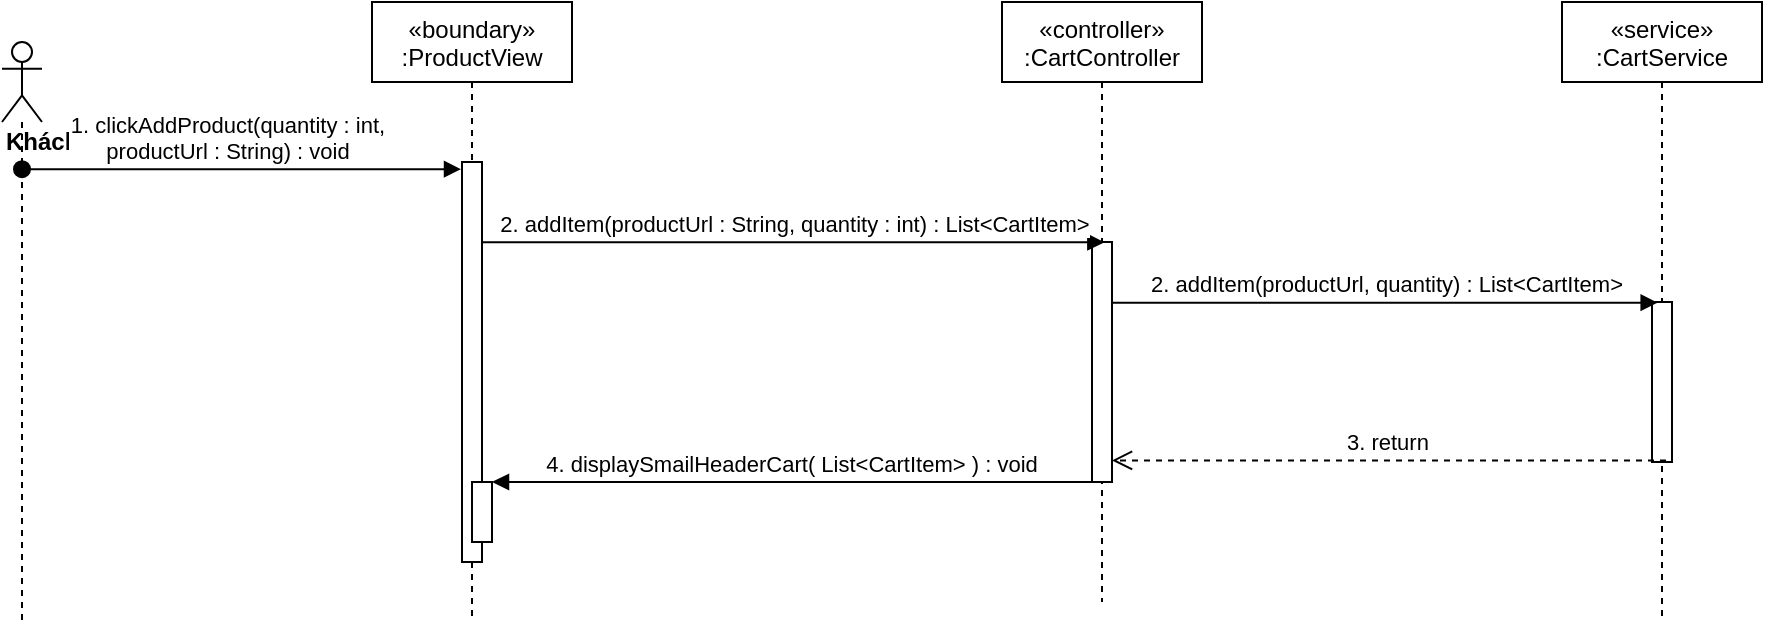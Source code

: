 <mxfile version="14.6.13" type="device"><diagram id="kgpKYQtTHZ0yAKxKKP6v" name="Page-1"><mxGraphModel dx="1108" dy="482" grid="1" gridSize="10" guides="1" tooltips="1" connect="1" arrows="1" fold="1" page="1" pageScale="1" pageWidth="850" pageHeight="1100" math="0" shadow="0"><root><mxCell id="0"/><mxCell id="1" parent="0"/><mxCell id="_UgpjV0s_XWfuRvMgITZ-18" value="«boundary»&#10;:ProductView" style="shape=umlLifeline;perimeter=lifelinePerimeter;container=1;collapsible=0;recursiveResize=0;rounded=0;shadow=0;strokeWidth=1;" parent="1" vertex="1"><mxGeometry x="325" y="80" width="100" height="310" as="geometry"/></mxCell><mxCell id="_UgpjV0s_XWfuRvMgITZ-19" value="" style="points=[];perimeter=orthogonalPerimeter;rounded=0;shadow=0;strokeWidth=1;" parent="_UgpjV0s_XWfuRvMgITZ-18" vertex="1"><mxGeometry x="45" y="80" width="10" height="200" as="geometry"/></mxCell><mxCell id="_UgpjV0s_XWfuRvMgITZ-20" value="" style="html=1;points=[];perimeter=orthogonalPerimeter;" parent="_UgpjV0s_XWfuRvMgITZ-18" vertex="1"><mxGeometry x="50" y="240" width="10" height="30" as="geometry"/></mxCell><mxCell id="_UgpjV0s_XWfuRvMgITZ-21" value="«controller»&#10;:CartController" style="shape=umlLifeline;perimeter=lifelinePerimeter;container=1;collapsible=0;recursiveResize=0;rounded=0;shadow=0;strokeWidth=1;" parent="1" vertex="1"><mxGeometry x="640" y="80" width="100" height="300" as="geometry"/></mxCell><mxCell id="_UgpjV0s_XWfuRvMgITZ-22" value="" style="points=[];perimeter=orthogonalPerimeter;rounded=0;shadow=0;strokeWidth=1;" parent="_UgpjV0s_XWfuRvMgITZ-21" vertex="1"><mxGeometry x="45" y="120" width="10" height="120" as="geometry"/></mxCell><mxCell id="_UgpjV0s_XWfuRvMgITZ-23" value="&lt;div&gt;&lt;b&gt;Khách&lt;/b&gt;&lt;/div&gt;" style="shape=umlLifeline;participant=umlActor;perimeter=lifelinePerimeter;whiteSpace=wrap;html=1;container=1;collapsible=0;recursiveResize=0;verticalAlign=top;spacingTop=36;outlineConnect=0;align=left;" parent="1" vertex="1"><mxGeometry x="140" y="100" width="20" height="290" as="geometry"/></mxCell><mxCell id="_UgpjV0s_XWfuRvMgITZ-24" value="1. clickAddProduct(quantity : int, &#10;productUrl : String) : void" style="verticalAlign=bottom;startArrow=oval;endArrow=block;startSize=8;shadow=0;strokeWidth=1;entryX=-0.05;entryY=0.018;entryDx=0;entryDy=0;entryPerimeter=0;" parent="1" source="_UgpjV0s_XWfuRvMgITZ-23" target="_UgpjV0s_XWfuRvMgITZ-19" edge="1"><mxGeometry x="-0.06" relative="1" as="geometry"><mxPoint x="100" y="170" as="sourcePoint"/><mxPoint as="offset"/></mxGeometry></mxCell><mxCell id="_UgpjV0s_XWfuRvMgITZ-25" value="«service»&#10;:CartService" style="shape=umlLifeline;perimeter=lifelinePerimeter;container=1;collapsible=0;recursiveResize=0;rounded=0;shadow=0;strokeWidth=1;" parent="1" vertex="1"><mxGeometry x="920" y="80" width="100" height="310" as="geometry"/></mxCell><mxCell id="_UgpjV0s_XWfuRvMgITZ-26" value="" style="points=[];perimeter=orthogonalPerimeter;rounded=0;shadow=0;strokeWidth=1;" parent="_UgpjV0s_XWfuRvMgITZ-25" vertex="1"><mxGeometry x="45" y="150" width="10" height="80" as="geometry"/></mxCell><mxCell id="_UgpjV0s_XWfuRvMgITZ-27" value="2. addItem(productUrl : String, quantity : int) : List&amp;lt;CartItem&amp;gt;" style="html=1;verticalAlign=bottom;endArrow=block;entryX=0.617;entryY=0.001;entryDx=0;entryDy=0;entryPerimeter=0;" parent="1" source="_UgpjV0s_XWfuRvMgITZ-19" target="_UgpjV0s_XWfuRvMgITZ-22" edge="1"><mxGeometry width="80" relative="1" as="geometry"><mxPoint x="320" y="248" as="sourcePoint"/><mxPoint x="500" y="210" as="targetPoint"/></mxGeometry></mxCell><mxCell id="_UgpjV0s_XWfuRvMgITZ-28" value="2. addItem(productUrl, quantity) : List&amp;lt;CartItem&amp;gt;" style="html=1;verticalAlign=bottom;endArrow=block;entryX=0.283;entryY=0.004;entryDx=0;entryDy=0;entryPerimeter=0;" parent="1" source="_UgpjV0s_XWfuRvMgITZ-22" target="_UgpjV0s_XWfuRvMgITZ-26" edge="1"><mxGeometry width="80" relative="1" as="geometry"><mxPoint x="670" y="210" as="sourcePoint"/><mxPoint x="760" y="280" as="targetPoint"/></mxGeometry></mxCell><mxCell id="_UgpjV0s_XWfuRvMgITZ-33" value="3. return&amp;nbsp;" style="html=1;verticalAlign=bottom;endArrow=open;dashed=1;endSize=8;exitX=0.7;exitY=0.99;exitDx=0;exitDy=0;exitPerimeter=0;" parent="1" source="_UgpjV0s_XWfuRvMgITZ-26" target="_UgpjV0s_XWfuRvMgITZ-22" edge="1"><mxGeometry relative="1" as="geometry"><mxPoint x="870" y="370" as="sourcePoint"/><mxPoint x="650" y="370" as="targetPoint"/></mxGeometry></mxCell><mxCell id="_UgpjV0s_XWfuRvMgITZ-34" value="4. displaySmailHeaderCart( List&lt;CartItem&gt; ) : void" style="verticalAlign=bottom;endArrow=block;shadow=0;strokeWidth=1;" parent="1" source="_UgpjV0s_XWfuRvMgITZ-22" target="_UgpjV0s_XWfuRvMgITZ-20" edge="1"><mxGeometry relative="1" as="geometry"><mxPoint x="565" y="370" as="sourcePoint"/><mxPoint x="350" y="401" as="targetPoint"/></mxGeometry></mxCell></root></mxGraphModel></diagram></mxfile>
